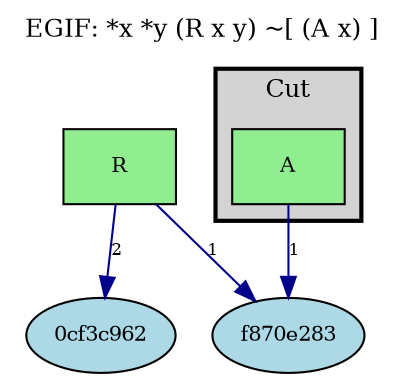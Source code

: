 digraph EG {
  rankdir=TB;
  compound=true;
  node [fontsize=10];

  label="EGIF: *x *y (R x y) ~[ (A x) ]";
  labelloc="t";
  fontsize=12;

  "pred_e_065b854b" [label="R", shape=box, style=filled, fillcolor=lightgreen];
  "pred_e_f264cd02" [label="A", shape=box, style=filled, fillcolor=lightgreen];
  "Vertex(id='v_0cf3c962', label=None, is_generic=True)" [label="0cf3c962", shape=ellipse, style=filled, fillcolor=lightblue];
  "Vertex(id='v_f870e283', label=None, is_generic=True)" [label="f870e283", shape=ellipse, style=filled, fillcolor=lightblue];
  subgraph cluster_0_0 {
    label="Cut";
    style=filled;
    fillcolor=lightgray;
    color=black;
    penwidth=2;
    "pred_e_f264cd02";
  }

  // ν mapping connections
  "pred_e_065b854b" -> "Vertex(id='v_f870e283', label=None, is_generic=True)" [label="1", color=darkblue, fontsize=8];
  "pred_e_065b854b" -> "Vertex(id='v_0cf3c962', label=None, is_generic=True)" [label="2", color=darkblue, fontsize=8];
  "pred_e_f264cd02" -> "Vertex(id='v_f870e283', label=None, is_generic=True)" [label="1", color=darkblue, fontsize=8];
}